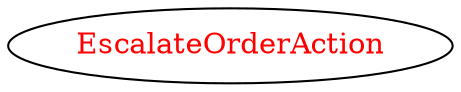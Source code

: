 digraph dependencyGraph {
 concentrate=true;
 ranksep="2.0";
 rankdir="LR"; 
 splines="ortho";
"EscalateOrderAction" [fontcolor="red"];
}
